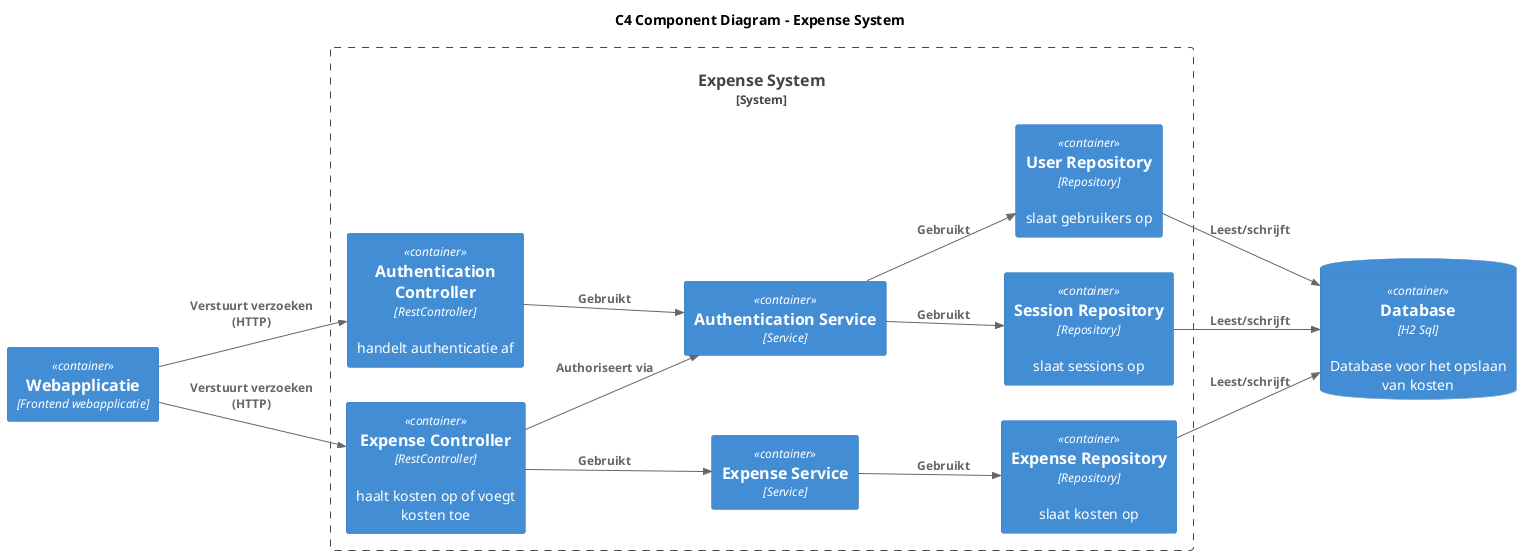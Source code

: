 @startuml
!include <C4/C4>
!include <C4/C4_Context>
!include <C4/C4_Container>

LAYOUT_LEFT_RIGHT()

title C4 Component Diagram - Expense System
Container(system, "Webapplicatie", "Frontend webapplicatie")

System_Boundary(ExpenseSystem, "Expense System") {

  Container(authenticationC, "Authentication Controller", "RestController", "handelt authenticatie af")
  Container(expenseC, "Expense Controller", "RestController", "haalt kosten op of voegt kosten toe")
  Container(expenseS, "Expense Service", "Service", "")
  Container(authenticationS, "Authentication Service", "Service", "")
  Container(expenseR, "Expense Repository", "Repository", "slaat kosten op")
  Container(userR, "User Repository", "Repository", "slaat gebruikers op")
  Container(sessionR, "Session Repository", "Repository", "slaat sessions op")

}
  ContainerDb(database, "Database", "H2 Sql", "Database voor het opslaan van kosten")

Rel(system, expenseC, "Verstuurt verzoeken (HTTP)")
Rel(system, authenticationC, "Verstuurt verzoeken (HTTP)")
Rel(authenticationC, authenticationS, "Gebruikt")
Rel(expenseC, expenseS, "Gebruikt")
Rel(expenseC, authenticationS, "Authoriseert via")
Rel(expenseS, expenseR, "Gebruikt")
Rel(authenticationS, userR, "Gebruikt")
Rel(authenticationS, sessionR, "Gebruikt")
Rel(userR, database, "Leest/schrijft")
Rel(sessionR, database, "Leest/schrijft")
Rel(expenseR, database, "Leest/schrijft")

@enduml
